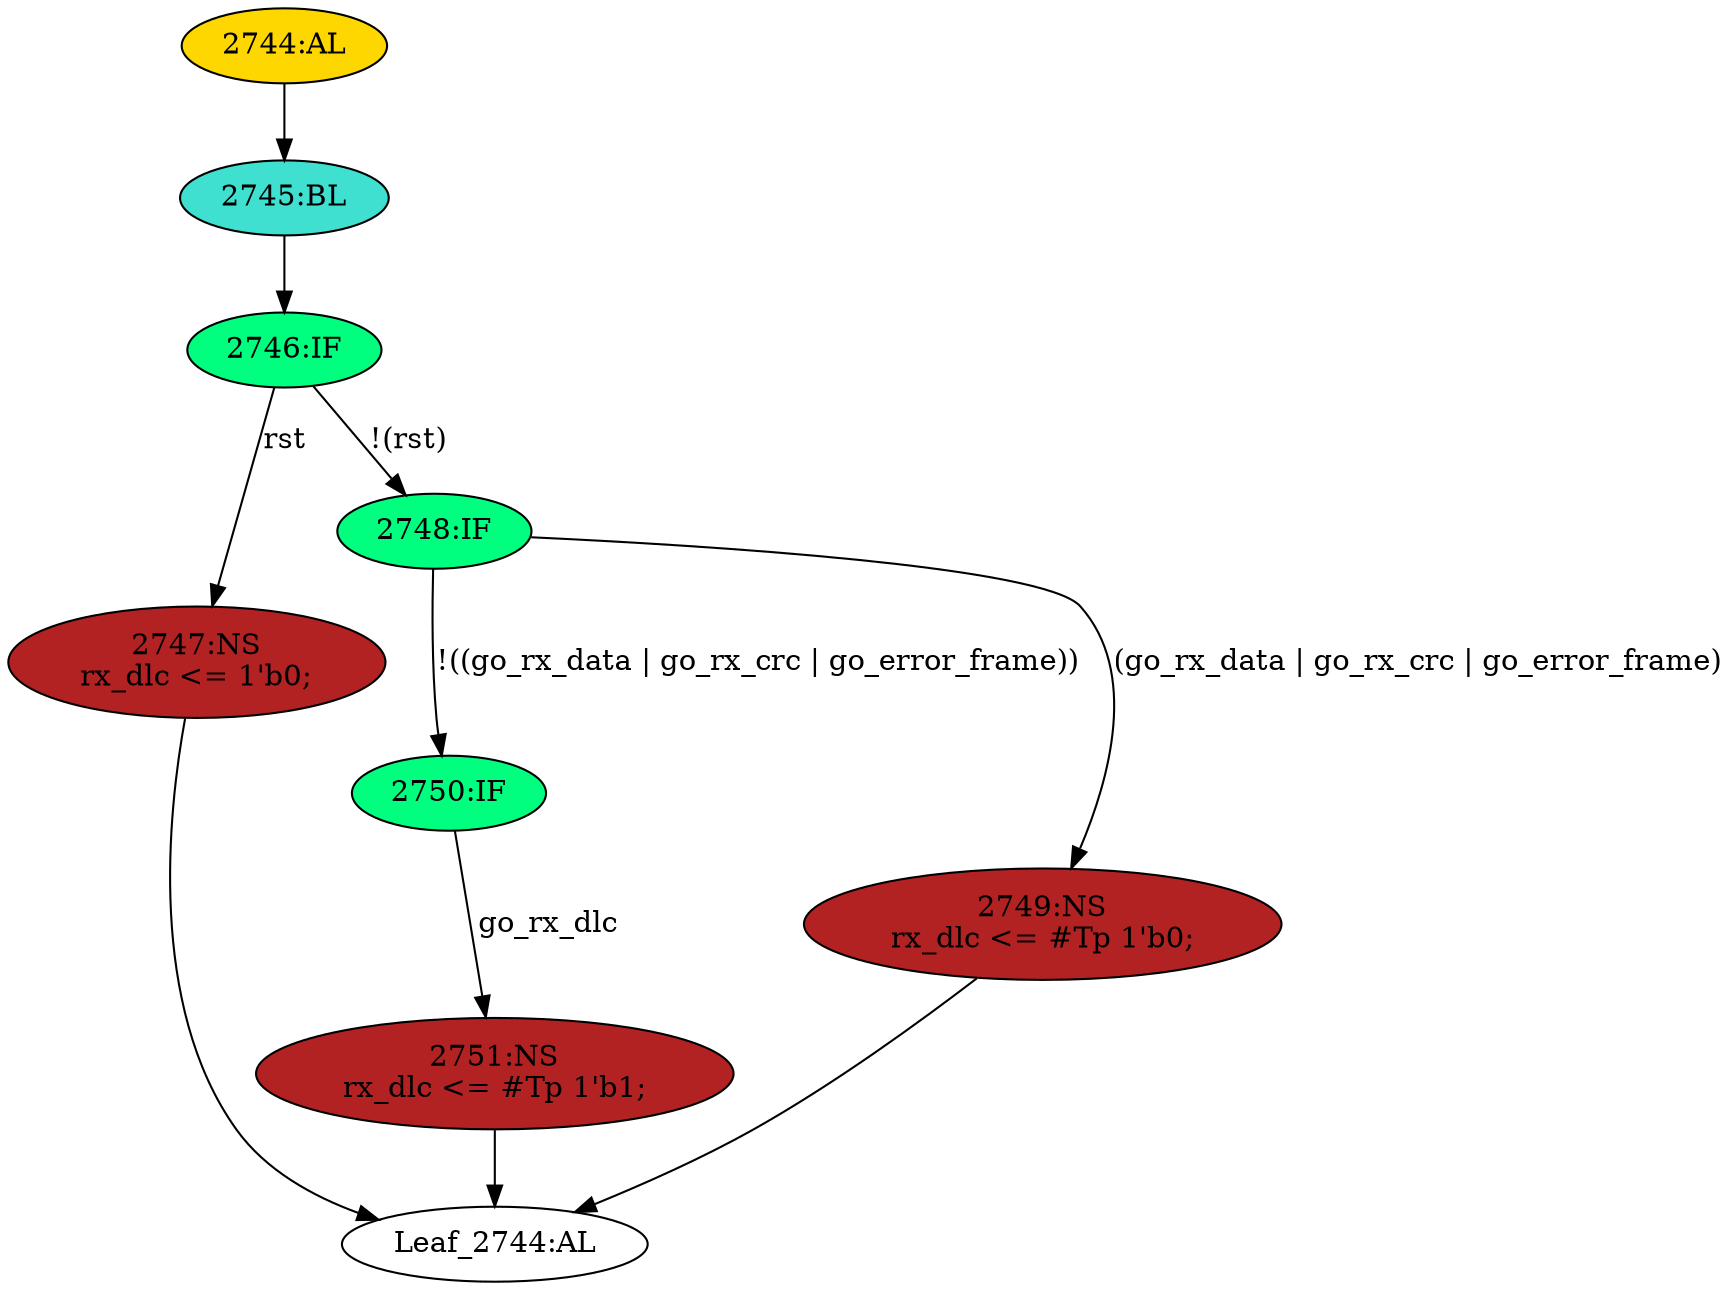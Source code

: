 strict digraph "" {
	node [label="\N"];
	"2746:IF"	 [ast="<pyverilog.vparser.ast.IfStatement object at 0x7f44f6b5eb50>",
		fillcolor=springgreen,
		label="2746:IF",
		statements="[]",
		style=filled,
		typ=IfStatement];
	"2747:NS"	 [ast="<pyverilog.vparser.ast.NonblockingSubstitution object at 0x7f44f6916190>",
		fillcolor=firebrick,
		label="2747:NS
rx_dlc <= 1'b0;",
		statements="[<pyverilog.vparser.ast.NonblockingSubstitution object at 0x7f44f6916190>]",
		style=filled,
		typ=NonblockingSubstitution];
	"2746:IF" -> "2747:NS"	 [cond="['rst']",
		label=rst,
		lineno=2746];
	"2748:IF"	 [ast="<pyverilog.vparser.ast.IfStatement object at 0x7f44f6b5eb90>",
		fillcolor=springgreen,
		label="2748:IF",
		statements="[]",
		style=filled,
		typ=IfStatement];
	"2746:IF" -> "2748:IF"	 [cond="['rst']",
		label="!(rst)",
		lineno=2746];
	"2744:AL"	 [ast="<pyverilog.vparser.ast.Always object at 0x7f44f6916310>",
		clk_sens=True,
		fillcolor=gold,
		label="2744:AL",
		sens="['clk', 'rst']",
		statements="[]",
		style=filled,
		typ=Always,
		use_var="['go_rx_dlc', 'rst', 'go_rx_data', 'go_error_frame', 'go_rx_crc']"];
	"2745:BL"	 [ast="<pyverilog.vparser.ast.Block object at 0x7f44f6916490>",
		fillcolor=turquoise,
		label="2745:BL",
		statements="[]",
		style=filled,
		typ=Block];
	"2744:AL" -> "2745:BL"	 [cond="[]",
		lineno=None];
	"2750:IF"	 [ast="<pyverilog.vparser.ast.IfStatement object at 0x7f44f6b5ebd0>",
		fillcolor=springgreen,
		label="2750:IF",
		statements="[]",
		style=filled,
		typ=IfStatement];
	"2751:NS"	 [ast="<pyverilog.vparser.ast.NonblockingSubstitution object at 0x7f44f6b5ec10>",
		fillcolor=firebrick,
		label="2751:NS
rx_dlc <= #Tp 1'b1;",
		statements="[<pyverilog.vparser.ast.NonblockingSubstitution object at 0x7f44f6b5ec10>]",
		style=filled,
		typ=NonblockingSubstitution];
	"2750:IF" -> "2751:NS"	 [cond="['go_rx_dlc']",
		label=go_rx_dlc,
		lineno=2750];
	"Leaf_2744:AL"	 [def_var="['rx_dlc']",
		label="Leaf_2744:AL"];
	"2751:NS" -> "Leaf_2744:AL"	 [cond="[]",
		lineno=None];
	"2747:NS" -> "Leaf_2744:AL"	 [cond="[]",
		lineno=None];
	"2748:IF" -> "2750:IF"	 [cond="['go_rx_data', 'go_rx_crc', 'go_error_frame']",
		label="!((go_rx_data | go_rx_crc | go_error_frame))",
		lineno=2748];
	"2749:NS"	 [ast="<pyverilog.vparser.ast.NonblockingSubstitution object at 0x7f44f6b5ee10>",
		fillcolor=firebrick,
		label="2749:NS
rx_dlc <= #Tp 1'b0;",
		statements="[<pyverilog.vparser.ast.NonblockingSubstitution object at 0x7f44f6b5ee10>]",
		style=filled,
		typ=NonblockingSubstitution];
	"2748:IF" -> "2749:NS"	 [cond="['go_rx_data', 'go_rx_crc', 'go_error_frame']",
		label="(go_rx_data | go_rx_crc | go_error_frame)",
		lineno=2748];
	"2749:NS" -> "Leaf_2744:AL"	 [cond="[]",
		lineno=None];
	"2745:BL" -> "2746:IF"	 [cond="[]",
		lineno=None];
}
